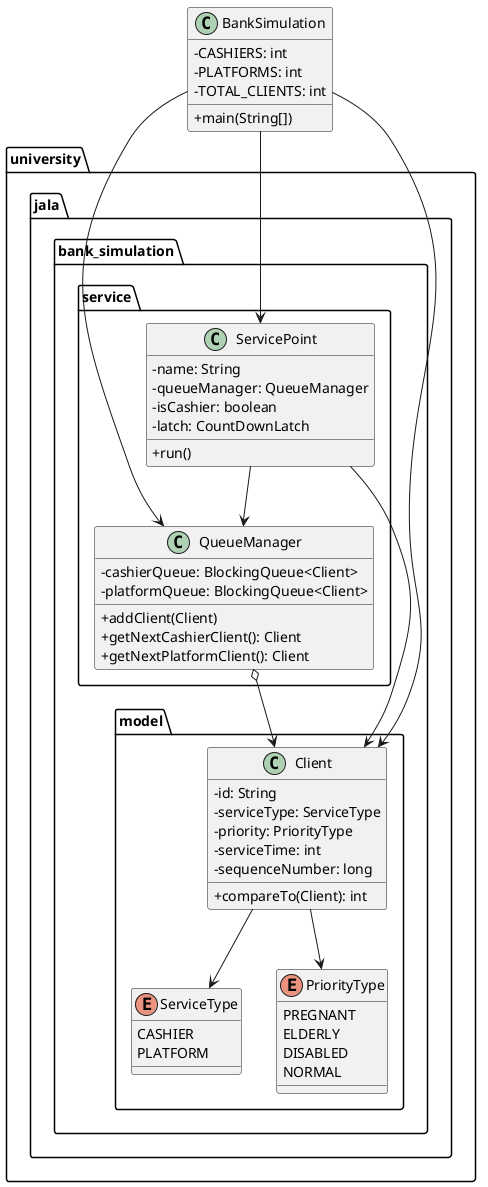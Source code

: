 @startuml
skinparam classAttributeIconSize 0

package "university.jala.bank_simulation.model" {
  class Client {
    - id: String
    - serviceType: ServiceType
    - priority: PriorityType
    - serviceTime: int
    - sequenceNumber: long
    + compareTo(Client): int
  }

  enum ServiceType {
    CASHIER
    PLATFORM
  }

  enum PriorityType {
    PREGNANT
    ELDERLY
    DISABLED
    NORMAL
  }
}

package "university.jala.bank_simulation.service" {
  class QueueManager {
    - cashierQueue: BlockingQueue<Client>
    - platformQueue: BlockingQueue<Client>
    + addClient(Client)
    + getNextCashierClient(): Client
    + getNextPlatformClient(): Client
  }

  class ServicePoint {
    - name: String
    - queueManager: QueueManager
    - isCashier: boolean
    - latch: CountDownLatch
    + run()
  }
}

class BankSimulation {
  - CASHIERS: int
  - PLATFORMS: int
  - TOTAL_CLIENTS: int
  + main(String[])
}

Client --> ServiceType
Client --> PriorityType
QueueManager o--> Client
ServicePoint --> QueueManager
ServicePoint --> Client
BankSimulation --> QueueManager
BankSimulation --> ServicePoint
BankSimulation --> Client

@enduml